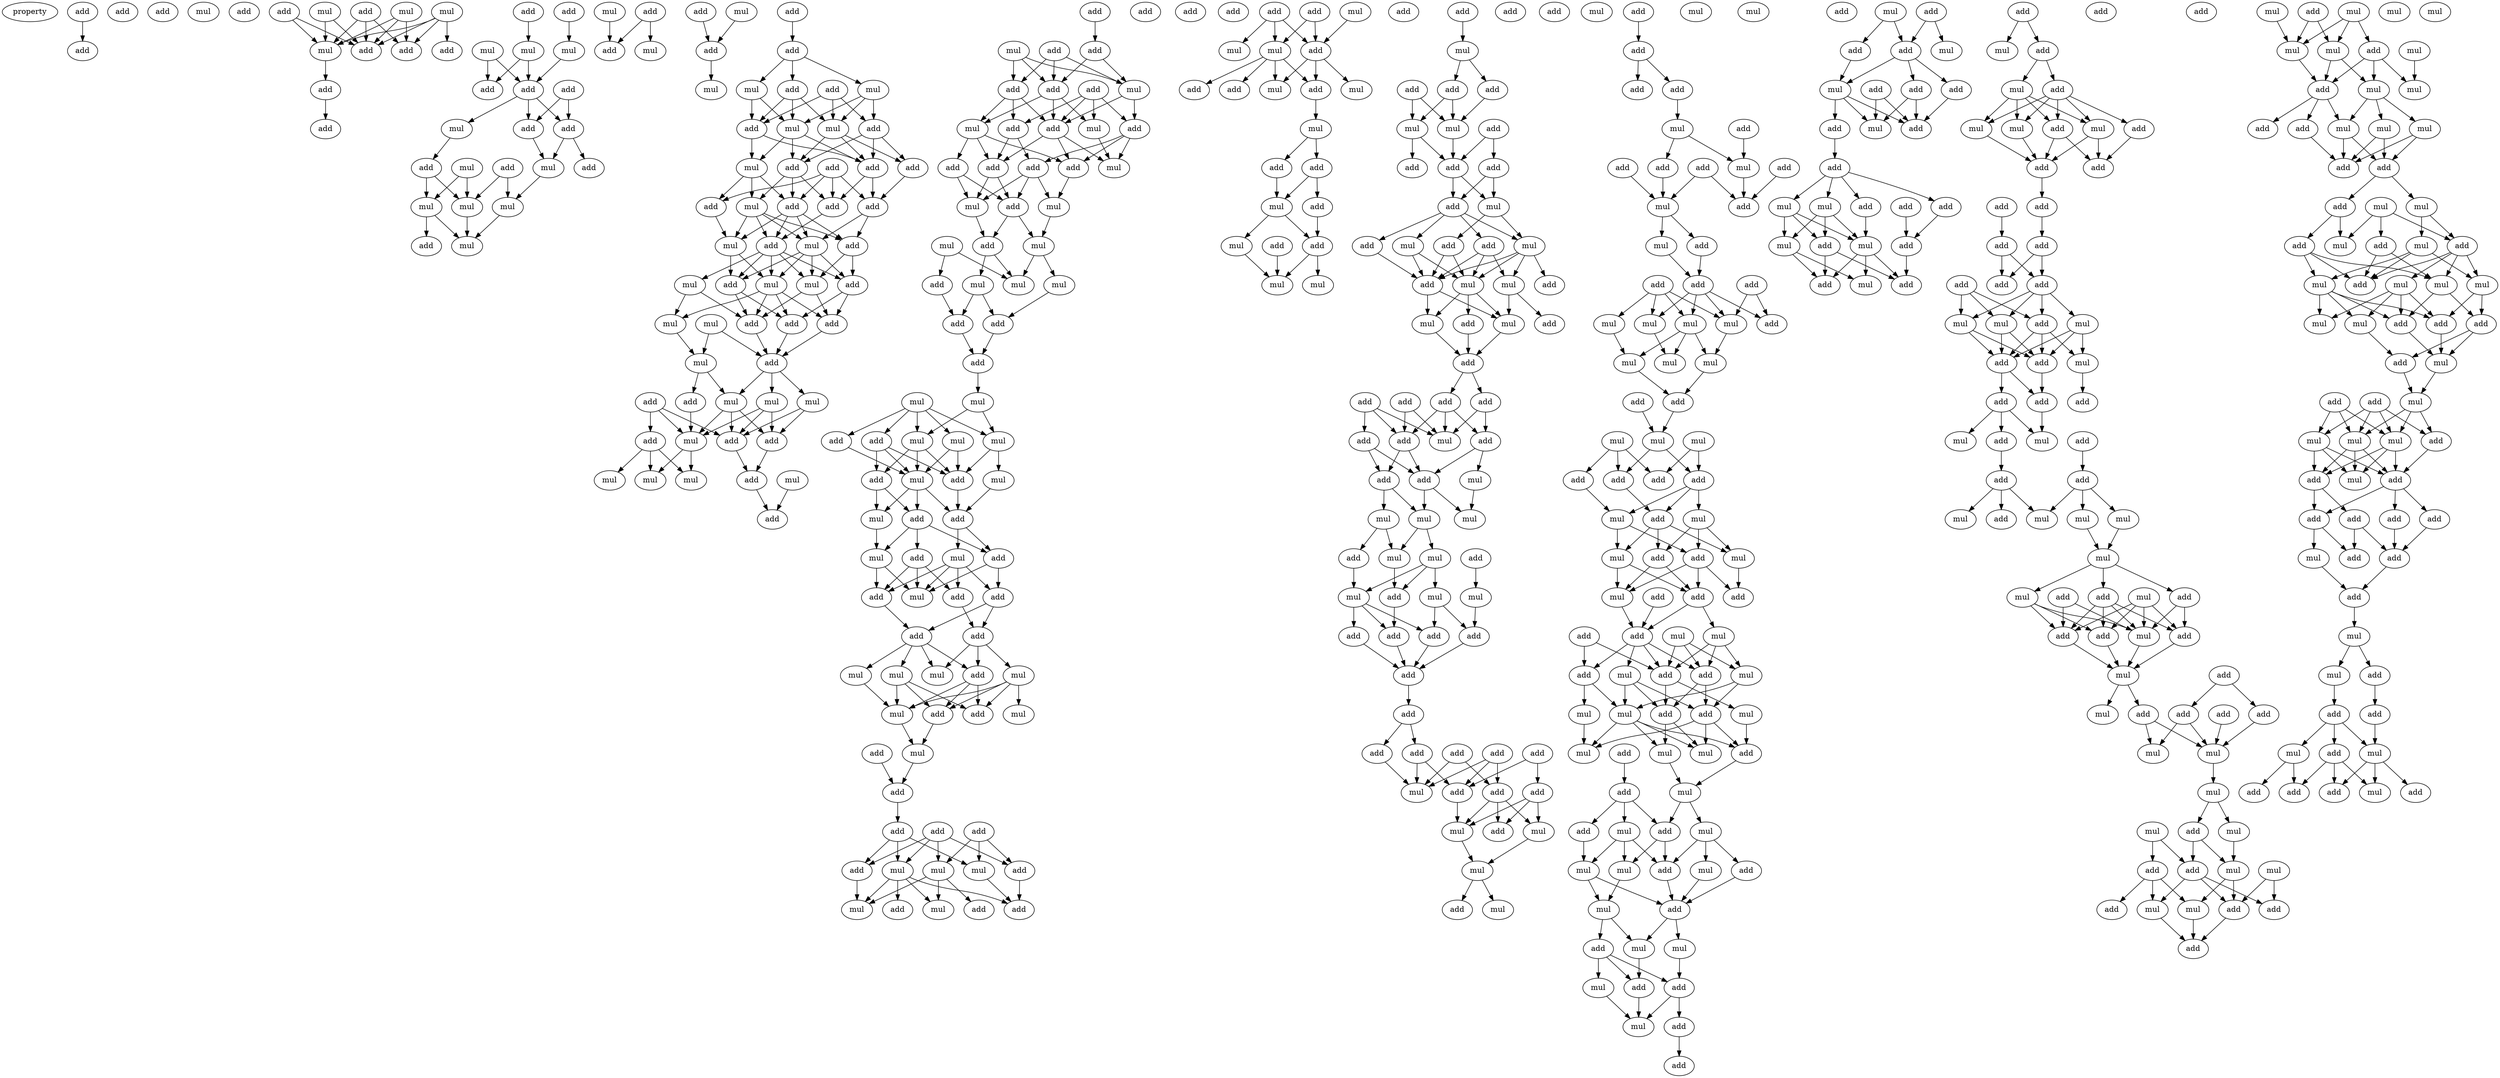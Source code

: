 digraph {
    node [fontcolor=black]
    property [mul=2,lf=1.5]
    0 [ label = add ];
    1 [ label = add ];
    2 [ label = add ];
    3 [ label = mul ];
    4 [ label = add ];
    5 [ label = add ];
    6 [ label = mul ];
    7 [ label = mul ];
    8 [ label = add ];
    9 [ label = add ];
    10 [ label = mul ];
    11 [ label = mul ];
    12 [ label = add ];
    13 [ label = add ];
    14 [ label = add ];
    15 [ label = add ];
    16 [ label = add ];
    17 [ label = add ];
    18 [ label = add ];
    19 [ label = mul ];
    20 [ label = mul ];
    21 [ label = mul ];
    22 [ label = add ];
    23 [ label = add ];
    24 [ label = add ];
    25 [ label = mul ];
    26 [ label = add ];
    27 [ label = add ];
    28 [ label = add ];
    29 [ label = mul ];
    30 [ label = add ];
    31 [ label = add ];
    32 [ label = mul ];
    33 [ label = mul ];
    34 [ label = mul ];
    35 [ label = mul ];
    36 [ label = mul ];
    37 [ label = add ];
    38 [ label = mul ];
    39 [ label = add ];
    40 [ label = mul ];
    41 [ label = add ];
    42 [ label = add ];
    43 [ label = mul ];
    44 [ label = add ];
    45 [ label = mul ];
    46 [ label = add ];
    47 [ label = add ];
    48 [ label = mul ];
    49 [ label = add ];
    50 [ label = mul ];
    51 [ label = add ];
    52 [ label = mul ];
    53 [ label = add ];
    54 [ label = mul ];
    55 [ label = add ];
    56 [ label = add ];
    57 [ label = add ];
    58 [ label = add ];
    59 [ label = add ];
    60 [ label = mul ];
    61 [ label = add ];
    62 [ label = add ];
    63 [ label = mul ];
    64 [ label = add ];
    65 [ label = add ];
    66 [ label = mul ];
    67 [ label = add ];
    68 [ label = mul ];
    69 [ label = add ];
    70 [ label = add ];
    71 [ label = mul ];
    72 [ label = mul ];
    73 [ label = mul ];
    74 [ label = add ];
    75 [ label = add ];
    76 [ label = mul ];
    77 [ label = add ];
    78 [ label = add ];
    79 [ label = mul ];
    80 [ label = add ];
    81 [ label = mul ];
    82 [ label = add ];
    83 [ label = mul ];
    84 [ label = add ];
    85 [ label = mul ];
    86 [ label = mul ];
    87 [ label = mul ];
    88 [ label = add ];
    89 [ label = add ];
    90 [ label = add ];
    91 [ label = mul ];
    92 [ label = mul ];
    93 [ label = mul ];
    94 [ label = mul ];
    95 [ label = add ];
    96 [ label = add ];
    97 [ label = add ];
    98 [ label = mul ];
    99 [ label = add ];
    100 [ label = add ];
    101 [ label = add ];
    102 [ label = add ];
    103 [ label = add ];
    104 [ label = mul ];
    105 [ label = add ];
    106 [ label = mul ];
    107 [ label = add ];
    108 [ label = add ];
    109 [ label = mul ];
    110 [ label = add ];
    111 [ label = add ];
    112 [ label = add ];
    113 [ label = mul ];
    114 [ label = add ];
    115 [ label = mul ];
    116 [ label = mul ];
    117 [ label = add ];
    118 [ label = mul ];
    119 [ label = mul ];
    120 [ label = add ];
    121 [ label = mul ];
    122 [ label = mul ];
    123 [ label = add ];
    124 [ label = mul ];
    125 [ label = add ];
    126 [ label = add ];
    127 [ label = add ];
    128 [ label = mul ];
    129 [ label = mul ];
    130 [ label = mul ];
    131 [ label = add ];
    132 [ label = mul ];
    133 [ label = mul ];
    134 [ label = add ];
    135 [ label = mul ];
    136 [ label = add ];
    137 [ label = add ];
    138 [ label = mul ];
    139 [ label = add ];
    140 [ label = add ];
    141 [ label = mul ];
    142 [ label = add ];
    143 [ label = mul ];
    144 [ label = mul ];
    145 [ label = add ];
    146 [ label = add ];
    147 [ label = mul ];
    148 [ label = add ];
    149 [ label = add ];
    150 [ label = add ];
    151 [ label = add ];
    152 [ label = add ];
    153 [ label = mul ];
    154 [ label = mul ];
    155 [ label = mul ];
    156 [ label = mul ];
    157 [ label = add ];
    158 [ label = mul ];
    159 [ label = add ];
    160 [ label = mul ];
    161 [ label = add ];
    162 [ label = mul ];
    163 [ label = add ];
    164 [ label = add ];
    165 [ label = add ];
    166 [ label = add ];
    167 [ label = add ];
    168 [ label = add ];
    169 [ label = mul ];
    170 [ label = add ];
    171 [ label = mul ];
    172 [ label = mul ];
    173 [ label = add ];
    174 [ label = add ];
    175 [ label = add ];
    176 [ label = add ];
    177 [ label = mul ];
    178 [ label = mul ];
    179 [ label = add ];
    180 [ label = add ];
    181 [ label = mul ];
    182 [ label = add ];
    183 [ label = add ];
    184 [ label = mul ];
    185 [ label = add ];
    186 [ label = mul ];
    187 [ label = mul ];
    188 [ label = add ];
    189 [ label = add ];
    190 [ label = mul ];
    191 [ label = add ];
    192 [ label = mul ];
    193 [ label = add ];
    194 [ label = add ];
    195 [ label = mul ];
    196 [ label = add ];
    197 [ label = add ];
    198 [ label = mul ];
    199 [ label = add ];
    200 [ label = mul ];
    201 [ label = add ];
    202 [ label = mul ];
    203 [ label = mul ];
    204 [ label = add ];
    205 [ label = add ];
    206 [ label = add ];
    207 [ label = add ];
    208 [ label = mul ];
    209 [ label = mul ];
    210 [ label = add ];
    211 [ label = add ];
    212 [ label = add ];
    213 [ label = add ];
    214 [ label = mul ];
    215 [ label = add ];
    216 [ label = add ];
    217 [ label = mul ];
    218 [ label = mul ];
    219 [ label = add ];
    220 [ label = add ];
    221 [ label = add ];
    222 [ label = mul ];
    223 [ label = add ];
    224 [ label = mul ];
    225 [ label = add ];
    226 [ label = add ];
    227 [ label = mul ];
    228 [ label = mul ];
    229 [ label = add ];
    230 [ label = add ];
    231 [ label = add ];
    232 [ label = add ];
    233 [ label = add ];
    234 [ label = add ];
    235 [ label = add ];
    236 [ label = mul ];
    237 [ label = add ];
    238 [ label = add ];
    239 [ label = add ];
    240 [ label = mul ];
    241 [ label = mul ];
    242 [ label = mul ];
    243 [ label = mul ];
    244 [ label = add ];
    245 [ label = mul ];
    246 [ label = add ];
    247 [ label = mul ];
    248 [ label = add ];
    249 [ label = mul ];
    250 [ label = add ];
    251 [ label = mul ];
    252 [ label = mul ];
    253 [ label = add ];
    254 [ label = add ];
    255 [ label = add ];
    256 [ label = add ];
    257 [ label = add ];
    258 [ label = add ];
    259 [ label = add ];
    260 [ label = add ];
    261 [ label = add ];
    262 [ label = add ];
    263 [ label = add ];
    264 [ label = mul ];
    265 [ label = add ];
    266 [ label = add ];
    267 [ label = add ];
    268 [ label = mul ];
    269 [ label = mul ];
    270 [ label = mul ];
    271 [ label = add ];
    272 [ label = mul ];
    273 [ label = add ];
    274 [ label = mul ];
    275 [ label = add ];
    276 [ label = add ];
    277 [ label = add ];
    278 [ label = add ];
    279 [ label = add ];
    280 [ label = mul ];
    281 [ label = add ];
    282 [ label = add ];
    283 [ label = add ];
    284 [ label = mul ];
    285 [ label = add ];
    286 [ label = mul ];
    287 [ label = add ];
    288 [ label = mul ];
    289 [ label = add ];
    290 [ label = add ];
    291 [ label = add ];
    292 [ label = add ];
    293 [ label = mul ];
    294 [ label = mul ];
    295 [ label = mul ];
    296 [ label = mul ];
    297 [ label = add ];
    298 [ label = mul ];
    299 [ label = mul ];
    300 [ label = mul ];
    301 [ label = mul ];
    302 [ label = add ];
    303 [ label = add ];
    304 [ label = mul ];
    305 [ label = mul ];
    306 [ label = mul ];
    307 [ label = add ];
    308 [ label = add ];
    309 [ label = add ];
    310 [ label = add ];
    311 [ label = mul ];
    312 [ label = mul ];
    313 [ label = add ];
    314 [ label = mul ];
    315 [ label = add ];
    316 [ label = mul ];
    317 [ label = add ];
    318 [ label = mul ];
    319 [ label = add ];
    320 [ label = add ];
    321 [ label = add ];
    322 [ label = add ];
    323 [ label = mul ];
    324 [ label = add ];
    325 [ label = mul ];
    326 [ label = add ];
    327 [ label = add ];
    328 [ label = mul ];
    329 [ label = add ];
    330 [ label = mul ];
    331 [ label = mul ];
    332 [ label = mul ];
    333 [ label = add ];
    334 [ label = add ];
    335 [ label = mul ];
    336 [ label = mul ];
    337 [ label = mul ];
    338 [ label = mul ];
    339 [ label = add ];
    340 [ label = add ];
    341 [ label = mul ];
    342 [ label = add ];
    343 [ label = mul ];
    344 [ label = add ];
    345 [ label = add ];
    346 [ label = mul ];
    347 [ label = add ];
    348 [ label = mul ];
    349 [ label = add ];
    350 [ label = mul ];
    351 [ label = mul ];
    352 [ label = mul ];
    353 [ label = add ];
    354 [ label = mul ];
    355 [ label = mul ];
    356 [ label = add ];
    357 [ label = add ];
    358 [ label = mul ];
    359 [ label = mul ];
    360 [ label = add ];
    361 [ label = add ];
    362 [ label = mul ];
    363 [ label = add ];
    364 [ label = add ];
    365 [ label = add ];
    366 [ label = mul ];
    367 [ label = add ];
    368 [ label = mul ];
    369 [ label = add ];
    370 [ label = add ];
    371 [ label = add ];
    372 [ label = add ];
    373 [ label = mul ];
    374 [ label = add ];
    375 [ label = add ];
    376 [ label = mul ];
    377 [ label = add ];
    378 [ label = mul ];
    379 [ label = add ];
    380 [ label = add ];
    381 [ label = mul ];
    382 [ label = add ];
    383 [ label = mul ];
    384 [ label = mul ];
    385 [ label = add ];
    386 [ label = add ];
    387 [ label = add ];
    388 [ label = add ];
    389 [ label = mul ];
    390 [ label = add ];
    391 [ label = mul ];
    392 [ label = add ];
    393 [ label = mul ];
    394 [ label = add ];
    395 [ label = mul ];
    396 [ label = mul ];
    397 [ label = add ];
    398 [ label = add ];
    399 [ label = mul ];
    400 [ label = add ];
    401 [ label = add ];
    402 [ label = add ];
    403 [ label = add ];
    404 [ label = add ];
    405 [ label = add ];
    406 [ label = add ];
    407 [ label = add ];
    408 [ label = add ];
    409 [ label = mul ];
    410 [ label = add ];
    411 [ label = mul ];
    412 [ label = mul ];
    413 [ label = add ];
    414 [ label = add ];
    415 [ label = mul ];
    416 [ label = add ];
    417 [ label = add ];
    418 [ label = add ];
    419 [ label = add ];
    420 [ label = mul ];
    421 [ label = mul ];
    422 [ label = add ];
    423 [ label = add ];
    424 [ label = add ];
    425 [ label = mul ];
    426 [ label = add ];
    427 [ label = mul ];
    428 [ label = mul ];
    429 [ label = mul ];
    430 [ label = mul ];
    431 [ label = add ];
    432 [ label = add ];
    433 [ label = add ];
    434 [ label = mul ];
    435 [ label = mul ];
    436 [ label = add ];
    437 [ label = add ];
    438 [ label = mul ];
    439 [ label = add ];
    440 [ label = add ];
    441 [ label = add ];
    442 [ label = mul ];
    443 [ label = mul ];
    444 [ label = add ];
    445 [ label = add ];
    446 [ label = add ];
    447 [ label = add ];
    448 [ label = mul ];
    449 [ label = mul ];
    450 [ label = add ];
    451 [ label = mul ];
    452 [ label = add ];
    453 [ label = mul ];
    454 [ label = mul ];
    455 [ label = add ];
    456 [ label = mul ];
    457 [ label = mul ];
    458 [ label = add ];
    459 [ label = add ];
    460 [ label = mul ];
    461 [ label = add ];
    462 [ label = mul ];
    463 [ label = add ];
    464 [ label = add ];
    465 [ label = mul ];
    466 [ label = mul ];
    467 [ label = add ];
    468 [ label = mul ];
    469 [ label = mul ];
    470 [ label = add ];
    471 [ label = mul ];
    472 [ label = mul ];
    473 [ label = mul ];
    474 [ label = add ];
    475 [ label = mul ];
    476 [ label = add ];
    477 [ label = add ];
    478 [ label = mul ];
    479 [ label = mul ];
    480 [ label = add ];
    481 [ label = add ];
    482 [ label = add ];
    483 [ label = mul ];
    484 [ label = mul ];
    485 [ label = add ];
    486 [ label = add ];
    487 [ label = mul ];
    488 [ label = mul ];
    489 [ label = add ];
    490 [ label = mul ];
    491 [ label = add ];
    492 [ label = mul ];
    493 [ label = mul ];
    494 [ label = mul ];
    495 [ label = mul ];
    496 [ label = add ];
    497 [ label = add ];
    498 [ label = mul ];
    499 [ label = add ];
    500 [ label = mul ];
    501 [ label = add ];
    502 [ label = mul ];
    503 [ label = add ];
    504 [ label = add ];
    505 [ label = mul ];
    506 [ label = mul ];
    507 [ label = add ];
    508 [ label = mul ];
    509 [ label = add ];
    510 [ label = add ];
    511 [ label = mul ];
    512 [ label = add ];
    513 [ label = add ];
    514 [ label = add ];
    515 [ label = add ];
    516 [ label = add ];
    517 [ label = mul ];
    518 [ label = add ];
    519 [ label = add ];
    520 [ label = mul ];
    521 [ label = mul ];
    522 [ label = mul ];
    523 [ label = add ];
    524 [ label = add ];
    525 [ label = add ];
    526 [ label = mul ];
    527 [ label = mul ];
    528 [ label = add ];
    529 [ label = mul ];
    530 [ label = mul ];
    531 [ label = add ];
    532 [ label = add ];
    533 [ label = add ];
    534 [ label = add ];
    0 -> 4 [ name = 0 ];
    6 -> 11 [ name = 1 ];
    6 -> 12 [ name = 2 ];
    6 -> 14 [ name = 3 ];
    7 -> 11 [ name = 4 ];
    7 -> 12 [ name = 5 ];
    8 -> 11 [ name = 6 ];
    8 -> 12 [ name = 7 ];
    8 -> 14 [ name = 8 ];
    9 -> 11 [ name = 9 ];
    9 -> 12 [ name = 10 ];
    10 -> 11 [ name = 11 ];
    10 -> 12 [ name = 12 ];
    10 -> 13 [ name = 13 ];
    10 -> 14 [ name = 14 ];
    11 -> 15 [ name = 15 ];
    15 -> 16 [ name = 16 ];
    17 -> 20 [ name = 17 ];
    18 -> 21 [ name = 18 ];
    19 -> 23 [ name = 19 ];
    19 -> 24 [ name = 20 ];
    20 -> 23 [ name = 21 ];
    20 -> 24 [ name = 22 ];
    21 -> 24 [ name = 23 ];
    22 -> 26 [ name = 24 ];
    22 -> 27 [ name = 25 ];
    24 -> 25 [ name = 26 ];
    24 -> 26 [ name = 27 ];
    24 -> 27 [ name = 28 ];
    25 -> 30 [ name = 29 ];
    26 -> 31 [ name = 30 ];
    26 -> 32 [ name = 31 ];
    27 -> 32 [ name = 32 ];
    28 -> 34 [ name = 33 ];
    28 -> 35 [ name = 34 ];
    29 -> 33 [ name = 35 ];
    29 -> 35 [ name = 36 ];
    30 -> 33 [ name = 37 ];
    30 -> 35 [ name = 38 ];
    32 -> 34 [ name = 39 ];
    33 -> 36 [ name = 40 ];
    33 -> 37 [ name = 41 ];
    34 -> 36 [ name = 42 ];
    35 -> 36 [ name = 43 ];
    38 -> 42 [ name = 44 ];
    39 -> 40 [ name = 45 ];
    39 -> 42 [ name = 46 ];
    41 -> 44 [ name = 47 ];
    43 -> 44 [ name = 48 ];
    44 -> 45 [ name = 49 ];
    46 -> 47 [ name = 50 ];
    47 -> 48 [ name = 51 ];
    47 -> 50 [ name = 52 ];
    47 -> 51 [ name = 53 ];
    48 -> 52 [ name = 54 ];
    48 -> 53 [ name = 55 ];
    48 -> 54 [ name = 56 ];
    49 -> 52 [ name = 57 ];
    49 -> 53 [ name = 58 ];
    49 -> 55 [ name = 59 ];
    50 -> 54 [ name = 60 ];
    50 -> 55 [ name = 61 ];
    51 -> 52 [ name = 62 ];
    51 -> 54 [ name = 63 ];
    51 -> 55 [ name = 64 ];
    52 -> 57 [ name = 65 ];
    52 -> 58 [ name = 66 ];
    52 -> 59 [ name = 67 ];
    53 -> 57 [ name = 68 ];
    53 -> 58 [ name = 69 ];
    53 -> 59 [ name = 70 ];
    54 -> 58 [ name = 71 ];
    54 -> 59 [ name = 72 ];
    54 -> 60 [ name = 73 ];
    55 -> 58 [ name = 74 ];
    55 -> 60 [ name = 75 ];
    56 -> 61 [ name = 76 ];
    56 -> 62 [ name = 77 ];
    56 -> 64 [ name = 78 ];
    56 -> 65 [ name = 79 ];
    57 -> 62 [ name = 80 ];
    58 -> 62 [ name = 81 ];
    58 -> 64 [ name = 82 ];
    59 -> 61 [ name = 83 ];
    59 -> 63 [ name = 84 ];
    59 -> 64 [ name = 85 ];
    60 -> 61 [ name = 86 ];
    60 -> 63 [ name = 87 ];
    60 -> 65 [ name = 88 ];
    61 -> 66 [ name = 89 ];
    61 -> 67 [ name = 90 ];
    61 -> 68 [ name = 91 ];
    61 -> 69 [ name = 92 ];
    62 -> 66 [ name = 93 ];
    62 -> 69 [ name = 94 ];
    63 -> 66 [ name = 95 ];
    63 -> 67 [ name = 96 ];
    63 -> 68 [ name = 97 ];
    63 -> 69 [ name = 98 ];
    64 -> 67 [ name = 99 ];
    65 -> 68 [ name = 100 ];
    66 -> 70 [ name = 101 ];
    66 -> 71 [ name = 102 ];
    66 -> 73 [ name = 103 ];
    66 -> 74 [ name = 104 ];
    67 -> 70 [ name = 105 ];
    67 -> 71 [ name = 106 ];
    67 -> 72 [ name = 107 ];
    67 -> 73 [ name = 108 ];
    67 -> 74 [ name = 109 ];
    68 -> 70 [ name = 110 ];
    68 -> 73 [ name = 111 ];
    69 -> 71 [ name = 112 ];
    69 -> 74 [ name = 113 ];
    70 -> 77 [ name = 114 ];
    70 -> 78 [ name = 115 ];
    71 -> 75 [ name = 116 ];
    71 -> 77 [ name = 117 ];
    72 -> 77 [ name = 118 ];
    72 -> 79 [ name = 119 ];
    73 -> 75 [ name = 120 ];
    73 -> 77 [ name = 121 ];
    73 -> 78 [ name = 122 ];
    73 -> 79 [ name = 123 ];
    74 -> 75 [ name = 124 ];
    74 -> 78 [ name = 125 ];
    75 -> 80 [ name = 126 ];
    76 -> 80 [ name = 127 ];
    76 -> 81 [ name = 128 ];
    77 -> 80 [ name = 129 ];
    78 -> 80 [ name = 130 ];
    79 -> 81 [ name = 131 ];
    80 -> 83 [ name = 132 ];
    80 -> 85 [ name = 133 ];
    80 -> 86 [ name = 134 ];
    81 -> 84 [ name = 135 ];
    81 -> 86 [ name = 136 ];
    82 -> 87 [ name = 137 ];
    82 -> 88 [ name = 138 ];
    82 -> 90 [ name = 139 ];
    83 -> 87 [ name = 140 ];
    83 -> 89 [ name = 141 ];
    83 -> 90 [ name = 142 ];
    84 -> 87 [ name = 143 ];
    85 -> 89 [ name = 144 ];
    85 -> 90 [ name = 145 ];
    86 -> 87 [ name = 146 ];
    86 -> 89 [ name = 147 ];
    86 -> 90 [ name = 148 ];
    87 -> 93 [ name = 149 ];
    87 -> 94 [ name = 150 ];
    88 -> 92 [ name = 151 ];
    88 -> 93 [ name = 152 ];
    88 -> 94 [ name = 153 ];
    89 -> 95 [ name = 154 ];
    90 -> 95 [ name = 155 ];
    91 -> 96 [ name = 156 ];
    95 -> 96 [ name = 157 ];
    97 -> 100 [ name = 158 ];
    98 -> 101 [ name = 159 ];
    98 -> 103 [ name = 160 ];
    98 -> 104 [ name = 161 ];
    99 -> 101 [ name = 162 ];
    99 -> 103 [ name = 163 ];
    99 -> 104 [ name = 164 ];
    100 -> 103 [ name = 165 ];
    100 -> 104 [ name = 166 ];
    101 -> 105 [ name = 167 ];
    101 -> 106 [ name = 168 ];
    101 -> 107 [ name = 169 ];
    102 -> 105 [ name = 170 ];
    102 -> 107 [ name = 171 ];
    102 -> 108 [ name = 172 ];
    102 -> 109 [ name = 173 ];
    103 -> 105 [ name = 174 ];
    103 -> 106 [ name = 175 ];
    103 -> 109 [ name = 176 ];
    104 -> 105 [ name = 177 ];
    104 -> 108 [ name = 178 ];
    105 -> 111 [ name = 179 ];
    105 -> 113 [ name = 180 ];
    105 -> 114 [ name = 181 ];
    106 -> 111 [ name = 182 ];
    106 -> 112 [ name = 183 ];
    106 -> 114 [ name = 184 ];
    107 -> 110 [ name = 185 ];
    107 -> 114 [ name = 186 ];
    108 -> 110 [ name = 187 ];
    108 -> 111 [ name = 188 ];
    108 -> 113 [ name = 189 ];
    109 -> 113 [ name = 190 ];
    110 -> 115 [ name = 191 ];
    110 -> 116 [ name = 192 ];
    110 -> 117 [ name = 193 ];
    111 -> 115 [ name = 194 ];
    112 -> 116 [ name = 195 ];
    112 -> 117 [ name = 196 ];
    114 -> 116 [ name = 197 ];
    114 -> 117 [ name = 198 ];
    115 -> 118 [ name = 199 ];
    116 -> 120 [ name = 200 ];
    117 -> 118 [ name = 201 ];
    117 -> 120 [ name = 202 ];
    118 -> 121 [ name = 203 ];
    118 -> 124 [ name = 204 ];
    119 -> 121 [ name = 205 ];
    119 -> 123 [ name = 206 ];
    120 -> 121 [ name = 207 ];
    120 -> 122 [ name = 208 ];
    122 -> 125 [ name = 209 ];
    122 -> 126 [ name = 210 ];
    123 -> 125 [ name = 211 ];
    124 -> 126 [ name = 212 ];
    125 -> 127 [ name = 213 ];
    126 -> 127 [ name = 214 ];
    127 -> 129 [ name = 215 ];
    128 -> 130 [ name = 216 ];
    128 -> 131 [ name = 217 ];
    128 -> 132 [ name = 218 ];
    128 -> 133 [ name = 219 ];
    128 -> 134 [ name = 220 ];
    129 -> 130 [ name = 221 ];
    129 -> 133 [ name = 222 ];
    130 -> 135 [ name = 223 ];
    130 -> 136 [ name = 224 ];
    130 -> 137 [ name = 225 ];
    131 -> 135 [ name = 226 ];
    131 -> 136 [ name = 227 ];
    131 -> 137 [ name = 228 ];
    132 -> 135 [ name = 229 ];
    132 -> 137 [ name = 230 ];
    133 -> 137 [ name = 231 ];
    133 -> 138 [ name = 232 ];
    134 -> 135 [ name = 233 ];
    135 -> 139 [ name = 234 ];
    135 -> 140 [ name = 235 ];
    135 -> 141 [ name = 236 ];
    136 -> 139 [ name = 237 ];
    136 -> 141 [ name = 238 ];
    137 -> 140 [ name = 239 ];
    138 -> 140 [ name = 240 ];
    139 -> 142 [ name = 241 ];
    139 -> 143 [ name = 242 ];
    139 -> 145 [ name = 243 ];
    140 -> 144 [ name = 244 ];
    140 -> 145 [ name = 245 ];
    141 -> 143 [ name = 246 ];
    142 -> 146 [ name = 247 ];
    142 -> 147 [ name = 248 ];
    142 -> 149 [ name = 249 ];
    143 -> 146 [ name = 250 ];
    143 -> 147 [ name = 251 ];
    144 -> 146 [ name = 252 ];
    144 -> 147 [ name = 253 ];
    144 -> 148 [ name = 254 ];
    144 -> 149 [ name = 255 ];
    145 -> 147 [ name = 256 ];
    145 -> 148 [ name = 257 ];
    146 -> 151 [ name = 258 ];
    148 -> 150 [ name = 259 ];
    148 -> 151 [ name = 260 ];
    149 -> 150 [ name = 261 ];
    150 -> 152 [ name = 262 ];
    150 -> 155 [ name = 263 ];
    150 -> 156 [ name = 264 ];
    151 -> 152 [ name = 265 ];
    151 -> 153 [ name = 266 ];
    151 -> 154 [ name = 267 ];
    151 -> 156 [ name = 268 ];
    152 -> 157 [ name = 269 ];
    152 -> 159 [ name = 270 ];
    152 -> 160 [ name = 271 ];
    153 -> 157 [ name = 272 ];
    153 -> 159 [ name = 273 ];
    153 -> 160 [ name = 274 ];
    154 -> 160 [ name = 275 ];
    155 -> 157 [ name = 276 ];
    155 -> 158 [ name = 277 ];
    155 -> 159 [ name = 278 ];
    155 -> 160 [ name = 279 ];
    159 -> 162 [ name = 280 ];
    160 -> 162 [ name = 281 ];
    161 -> 163 [ name = 282 ];
    162 -> 163 [ name = 283 ];
    163 -> 168 [ name = 284 ];
    166 -> 169 [ name = 285 ];
    166 -> 172 [ name = 286 ];
    166 -> 173 [ name = 287 ];
    167 -> 169 [ name = 288 ];
    167 -> 170 [ name = 289 ];
    167 -> 171 [ name = 290 ];
    167 -> 173 [ name = 291 ];
    168 -> 170 [ name = 292 ];
    168 -> 171 [ name = 293 ];
    168 -> 172 [ name = 294 ];
    169 -> 175 [ name = 295 ];
    169 -> 177 [ name = 296 ];
    169 -> 178 [ name = 297 ];
    170 -> 178 [ name = 298 ];
    171 -> 174 [ name = 299 ];
    171 -> 176 [ name = 300 ];
    171 -> 177 [ name = 301 ];
    171 -> 178 [ name = 302 ];
    172 -> 176 [ name = 303 ];
    173 -> 176 [ name = 304 ];
    180 -> 184 [ name = 305 ];
    180 -> 185 [ name = 306 ];
    181 -> 185 [ name = 307 ];
    183 -> 184 [ name = 308 ];
    183 -> 185 [ name = 309 ];
    183 -> 186 [ name = 310 ];
    184 -> 188 [ name = 311 ];
    184 -> 189 [ name = 312 ];
    184 -> 190 [ name = 313 ];
    184 -> 191 [ name = 314 ];
    185 -> 187 [ name = 315 ];
    185 -> 189 [ name = 316 ];
    185 -> 190 [ name = 317 ];
    189 -> 192 [ name = 318 ];
    192 -> 193 [ name = 319 ];
    192 -> 194 [ name = 320 ];
    193 -> 195 [ name = 321 ];
    193 -> 196 [ name = 322 ];
    194 -> 195 [ name = 323 ];
    195 -> 198 [ name = 324 ];
    195 -> 199 [ name = 325 ];
    196 -> 199 [ name = 326 ];
    197 -> 202 [ name = 327 ];
    198 -> 202 [ name = 328 ];
    199 -> 200 [ name = 329 ];
    199 -> 202 [ name = 330 ];
    201 -> 203 [ name = 331 ];
    203 -> 204 [ name = 332 ];
    203 -> 205 [ name = 333 ];
    204 -> 208 [ name = 334 ];
    204 -> 209 [ name = 335 ];
    205 -> 208 [ name = 336 ];
    206 -> 208 [ name = 337 ];
    206 -> 209 [ name = 338 ];
    207 -> 210 [ name = 339 ];
    207 -> 212 [ name = 340 ];
    208 -> 212 [ name = 341 ];
    209 -> 211 [ name = 342 ];
    209 -> 212 [ name = 343 ];
    210 -> 213 [ name = 344 ];
    210 -> 214 [ name = 345 ];
    212 -> 213 [ name = 346 ];
    212 -> 214 [ name = 347 ];
    213 -> 216 [ name = 348 ];
    213 -> 217 [ name = 349 ];
    213 -> 218 [ name = 350 ];
    213 -> 219 [ name = 351 ];
    214 -> 215 [ name = 352 ];
    214 -> 218 [ name = 353 ];
    215 -> 221 [ name = 354 ];
    215 -> 224 [ name = 355 ];
    216 -> 221 [ name = 356 ];
    216 -> 222 [ name = 357 ];
    216 -> 224 [ name = 358 ];
    217 -> 221 [ name = 359 ];
    217 -> 224 [ name = 360 ];
    218 -> 221 [ name = 361 ];
    218 -> 222 [ name = 362 ];
    218 -> 223 [ name = 363 ];
    218 -> 224 [ name = 364 ];
    219 -> 221 [ name = 365 ];
    221 -> 227 [ name = 366 ];
    221 -> 228 [ name = 367 ];
    222 -> 226 [ name = 368 ];
    222 -> 228 [ name = 369 ];
    224 -> 225 [ name = 370 ];
    224 -> 227 [ name = 371 ];
    224 -> 228 [ name = 372 ];
    225 -> 229 [ name = 373 ];
    227 -> 229 [ name = 374 ];
    228 -> 229 [ name = 375 ];
    229 -> 232 [ name = 376 ];
    229 -> 233 [ name = 377 ];
    230 -> 235 [ name = 378 ];
    230 -> 236 [ name = 379 ];
    230 -> 237 [ name = 380 ];
    231 -> 235 [ name = 381 ];
    231 -> 236 [ name = 382 ];
    232 -> 234 [ name = 383 ];
    232 -> 236 [ name = 384 ];
    233 -> 234 [ name = 385 ];
    233 -> 235 [ name = 386 ];
    233 -> 236 [ name = 387 ];
    234 -> 239 [ name = 388 ];
    234 -> 240 [ name = 389 ];
    235 -> 238 [ name = 390 ];
    235 -> 239 [ name = 391 ];
    237 -> 238 [ name = 392 ];
    237 -> 239 [ name = 393 ];
    238 -> 241 [ name = 394 ];
    238 -> 242 [ name = 395 ];
    239 -> 242 [ name = 396 ];
    239 -> 243 [ name = 397 ];
    240 -> 243 [ name = 398 ];
    241 -> 246 [ name = 399 ];
    241 -> 247 [ name = 400 ];
    242 -> 245 [ name = 401 ];
    242 -> 247 [ name = 402 ];
    244 -> 251 [ name = 403 ];
    245 -> 249 [ name = 404 ];
    245 -> 250 [ name = 405 ];
    245 -> 252 [ name = 406 ];
    246 -> 249 [ name = 407 ];
    247 -> 250 [ name = 408 ];
    249 -> 254 [ name = 409 ];
    249 -> 255 [ name = 410 ];
    249 -> 256 [ name = 411 ];
    250 -> 256 [ name = 412 ];
    251 -> 253 [ name = 413 ];
    252 -> 253 [ name = 414 ];
    252 -> 254 [ name = 415 ];
    253 -> 257 [ name = 416 ];
    254 -> 257 [ name = 417 ];
    255 -> 257 [ name = 418 ];
    256 -> 257 [ name = 419 ];
    257 -> 258 [ name = 420 ];
    258 -> 261 [ name = 421 ];
    258 -> 262 [ name = 422 ];
    259 -> 264 [ name = 423 ];
    259 -> 265 [ name = 424 ];
    259 -> 267 [ name = 425 ];
    260 -> 266 [ name = 426 ];
    260 -> 267 [ name = 427 ];
    261 -> 264 [ name = 428 ];
    261 -> 267 [ name = 429 ];
    262 -> 264 [ name = 430 ];
    263 -> 264 [ name = 431 ];
    263 -> 265 [ name = 432 ];
    265 -> 269 [ name = 433 ];
    265 -> 270 [ name = 434 ];
    265 -> 271 [ name = 435 ];
    266 -> 269 [ name = 436 ];
    266 -> 270 [ name = 437 ];
    266 -> 271 [ name = 438 ];
    267 -> 270 [ name = 439 ];
    269 -> 272 [ name = 440 ];
    270 -> 272 [ name = 441 ];
    272 -> 273 [ name = 442 ];
    272 -> 274 [ name = 443 ];
    275 -> 276 [ name = 444 ];
    276 -> 277 [ name = 445 ];
    276 -> 278 [ name = 446 ];
    278 -> 280 [ name = 447 ];
    279 -> 284 [ name = 448 ];
    280 -> 283 [ name = 449 ];
    280 -> 284 [ name = 450 ];
    281 -> 286 [ name = 451 ];
    281 -> 287 [ name = 452 ];
    282 -> 287 [ name = 453 ];
    283 -> 286 [ name = 454 ];
    284 -> 287 [ name = 455 ];
    285 -> 286 [ name = 456 ];
    286 -> 288 [ name = 457 ];
    286 -> 289 [ name = 458 ];
    288 -> 292 [ name = 459 ];
    289 -> 292 [ name = 460 ];
    290 -> 293 [ name = 461 ];
    290 -> 294 [ name = 462 ];
    290 -> 295 [ name = 463 ];
    290 -> 296 [ name = 464 ];
    291 -> 295 [ name = 465 ];
    291 -> 297 [ name = 466 ];
    292 -> 294 [ name = 467 ];
    292 -> 295 [ name = 468 ];
    292 -> 296 [ name = 469 ];
    292 -> 297 [ name = 470 ];
    293 -> 298 [ name = 471 ];
    294 -> 298 [ name = 472 ];
    294 -> 299 [ name = 473 ];
    294 -> 300 [ name = 474 ];
    295 -> 300 [ name = 475 ];
    296 -> 299 [ name = 476 ];
    298 -> 303 [ name = 477 ];
    300 -> 303 [ name = 478 ];
    302 -> 305 [ name = 479 ];
    303 -> 305 [ name = 480 ];
    304 -> 307 [ name = 481 ];
    304 -> 308 [ name = 482 ];
    304 -> 309 [ name = 483 ];
    305 -> 308 [ name = 484 ];
    305 -> 310 [ name = 485 ];
    306 -> 307 [ name = 486 ];
    306 -> 310 [ name = 487 ];
    308 -> 313 [ name = 488 ];
    309 -> 312 [ name = 489 ];
    310 -> 311 [ name = 490 ];
    310 -> 312 [ name = 491 ];
    310 -> 313 [ name = 492 ];
    311 -> 314 [ name = 493 ];
    311 -> 315 [ name = 494 ];
    311 -> 317 [ name = 495 ];
    312 -> 315 [ name = 496 ];
    312 -> 316 [ name = 497 ];
    313 -> 314 [ name = 498 ];
    313 -> 316 [ name = 499 ];
    313 -> 317 [ name = 500 ];
    314 -> 319 [ name = 501 ];
    315 -> 318 [ name = 502 ];
    315 -> 319 [ name = 503 ];
    315 -> 321 [ name = 504 ];
    316 -> 318 [ name = 505 ];
    316 -> 321 [ name = 506 ];
    317 -> 318 [ name = 507 ];
    317 -> 321 [ name = 508 ];
    318 -> 324 [ name = 509 ];
    320 -> 324 [ name = 510 ];
    321 -> 324 [ name = 511 ];
    321 -> 325 [ name = 512 ];
    322 -> 326 [ name = 513 ];
    322 -> 327 [ name = 514 ];
    323 -> 327 [ name = 515 ];
    323 -> 328 [ name = 516 ];
    323 -> 329 [ name = 517 ];
    324 -> 326 [ name = 518 ];
    324 -> 327 [ name = 519 ];
    324 -> 329 [ name = 520 ];
    324 -> 330 [ name = 521 ];
    325 -> 327 [ name = 522 ];
    325 -> 328 [ name = 523 ];
    325 -> 329 [ name = 524 ];
    326 -> 331 [ name = 525 ];
    326 -> 335 [ name = 526 ];
    327 -> 332 [ name = 527 ];
    327 -> 333 [ name = 528 ];
    328 -> 331 [ name = 529 ];
    328 -> 334 [ name = 530 ];
    329 -> 333 [ name = 531 ];
    329 -> 334 [ name = 532 ];
    330 -> 331 [ name = 533 ];
    330 -> 333 [ name = 534 ];
    330 -> 334 [ name = 535 ];
    331 -> 336 [ name = 536 ];
    331 -> 337 [ name = 537 ];
    331 -> 338 [ name = 538 ];
    331 -> 340 [ name = 539 ];
    332 -> 340 [ name = 540 ];
    333 -> 336 [ name = 541 ];
    333 -> 338 [ name = 542 ];
    334 -> 336 [ name = 543 ];
    334 -> 337 [ name = 544 ];
    334 -> 340 [ name = 545 ];
    335 -> 337 [ name = 546 ];
    338 -> 341 [ name = 547 ];
    339 -> 342 [ name = 548 ];
    340 -> 341 [ name = 549 ];
    341 -> 345 [ name = 550 ];
    341 -> 346 [ name = 551 ];
    342 -> 343 [ name = 552 ];
    342 -> 344 [ name = 553 ];
    342 -> 345 [ name = 554 ];
    343 -> 347 [ name = 555 ];
    343 -> 348 [ name = 556 ];
    343 -> 351 [ name = 557 ];
    344 -> 348 [ name = 558 ];
    345 -> 347 [ name = 559 ];
    345 -> 351 [ name = 560 ];
    346 -> 347 [ name = 561 ];
    346 -> 349 [ name = 562 ];
    346 -> 350 [ name = 563 ];
    347 -> 353 [ name = 564 ];
    348 -> 352 [ name = 565 ];
    348 -> 353 [ name = 566 ];
    349 -> 353 [ name = 567 ];
    350 -> 353 [ name = 568 ];
    351 -> 352 [ name = 569 ];
    352 -> 354 [ name = 570 ];
    352 -> 357 [ name = 571 ];
    353 -> 354 [ name = 572 ];
    353 -> 358 [ name = 573 ];
    354 -> 360 [ name = 574 ];
    357 -> 359 [ name = 575 ];
    357 -> 360 [ name = 576 ];
    357 -> 361 [ name = 577 ];
    358 -> 361 [ name = 578 ];
    359 -> 362 [ name = 579 ];
    360 -> 362 [ name = 580 ];
    361 -> 362 [ name = 581 ];
    361 -> 363 [ name = 582 ];
    363 -> 364 [ name = 583 ];
    365 -> 367 [ name = 584 ];
    365 -> 368 [ name = 585 ];
    366 -> 367 [ name = 586 ];
    366 -> 369 [ name = 587 ];
    367 -> 371 [ name = 588 ];
    367 -> 372 [ name = 589 ];
    367 -> 373 [ name = 590 ];
    369 -> 373 [ name = 591 ];
    370 -> 375 [ name = 592 ];
    370 -> 376 [ name = 593 ];
    371 -> 375 [ name = 594 ];
    371 -> 376 [ name = 595 ];
    372 -> 375 [ name = 596 ];
    373 -> 374 [ name = 597 ];
    373 -> 375 [ name = 598 ];
    373 -> 376 [ name = 599 ];
    374 -> 377 [ name = 600 ];
    377 -> 378 [ name = 601 ];
    377 -> 379 [ name = 602 ];
    377 -> 380 [ name = 603 ];
    377 -> 381 [ name = 604 ];
    378 -> 383 [ name = 605 ];
    378 -> 384 [ name = 606 ];
    378 -> 386 [ name = 607 ];
    379 -> 384 [ name = 608 ];
    380 -> 385 [ name = 609 ];
    381 -> 383 [ name = 610 ];
    381 -> 384 [ name = 611 ];
    381 -> 386 [ name = 612 ];
    382 -> 385 [ name = 613 ];
    383 -> 387 [ name = 614 ];
    383 -> 389 [ name = 615 ];
    384 -> 387 [ name = 616 ];
    384 -> 388 [ name = 617 ];
    384 -> 389 [ name = 618 ];
    385 -> 388 [ name = 619 ];
    386 -> 387 [ name = 620 ];
    386 -> 388 [ name = 621 ];
    390 -> 391 [ name = 622 ];
    390 -> 392 [ name = 623 ];
    392 -> 393 [ name = 624 ];
    392 -> 394 [ name = 625 ];
    393 -> 395 [ name = 626 ];
    393 -> 396 [ name = 627 ];
    393 -> 397 [ name = 628 ];
    393 -> 399 [ name = 629 ];
    394 -> 395 [ name = 630 ];
    394 -> 396 [ name = 631 ];
    394 -> 397 [ name = 632 ];
    394 -> 398 [ name = 633 ];
    394 -> 399 [ name = 634 ];
    395 -> 400 [ name = 635 ];
    395 -> 401 [ name = 636 ];
    396 -> 400 [ name = 637 ];
    397 -> 400 [ name = 638 ];
    397 -> 401 [ name = 639 ];
    398 -> 401 [ name = 640 ];
    399 -> 400 [ name = 641 ];
    400 -> 403 [ name = 642 ];
    402 -> 404 [ name = 643 ];
    403 -> 405 [ name = 644 ];
    404 -> 406 [ name = 645 ];
    404 -> 407 [ name = 646 ];
    405 -> 406 [ name = 647 ];
    405 -> 407 [ name = 648 ];
    406 -> 409 [ name = 649 ];
    406 -> 410 [ name = 650 ];
    406 -> 411 [ name = 651 ];
    406 -> 412 [ name = 652 ];
    408 -> 409 [ name = 653 ];
    408 -> 410 [ name = 654 ];
    408 -> 412 [ name = 655 ];
    409 -> 413 [ name = 656 ];
    409 -> 414 [ name = 657 ];
    410 -> 413 [ name = 658 ];
    410 -> 414 [ name = 659 ];
    410 -> 415 [ name = 660 ];
    411 -> 413 [ name = 661 ];
    411 -> 414 [ name = 662 ];
    411 -> 415 [ name = 663 ];
    412 -> 413 [ name = 664 ];
    412 -> 414 [ name = 665 ];
    413 -> 418 [ name = 666 ];
    414 -> 417 [ name = 667 ];
    414 -> 418 [ name = 668 ];
    415 -> 416 [ name = 669 ];
    417 -> 420 [ name = 670 ];
    417 -> 421 [ name = 671 ];
    417 -> 422 [ name = 672 ];
    418 -> 421 [ name = 673 ];
    419 -> 423 [ name = 674 ];
    422 -> 424 [ name = 675 ];
    423 -> 425 [ name = 676 ];
    423 -> 427 [ name = 677 ];
    423 -> 429 [ name = 678 ];
    424 -> 426 [ name = 679 ];
    424 -> 428 [ name = 680 ];
    424 -> 429 [ name = 681 ];
    425 -> 430 [ name = 682 ];
    427 -> 430 [ name = 683 ];
    430 -> 432 [ name = 684 ];
    430 -> 433 [ name = 685 ];
    430 -> 435 [ name = 686 ];
    431 -> 437 [ name = 687 ];
    431 -> 438 [ name = 688 ];
    432 -> 438 [ name = 689 ];
    432 -> 440 [ name = 690 ];
    433 -> 437 [ name = 691 ];
    433 -> 438 [ name = 692 ];
    433 -> 439 [ name = 693 ];
    433 -> 440 [ name = 694 ];
    434 -> 437 [ name = 695 ];
    434 -> 438 [ name = 696 ];
    434 -> 439 [ name = 697 ];
    434 -> 440 [ name = 698 ];
    435 -> 437 [ name = 699 ];
    435 -> 438 [ name = 700 ];
    435 -> 439 [ name = 701 ];
    437 -> 442 [ name = 702 ];
    438 -> 442 [ name = 703 ];
    439 -> 442 [ name = 704 ];
    440 -> 442 [ name = 705 ];
    441 -> 445 [ name = 706 ];
    441 -> 446 [ name = 707 ];
    442 -> 443 [ name = 708 ];
    442 -> 444 [ name = 709 ];
    444 -> 448 [ name = 710 ];
    444 -> 449 [ name = 711 ];
    445 -> 448 [ name = 712 ];
    445 -> 449 [ name = 713 ];
    446 -> 448 [ name = 714 ];
    447 -> 448 [ name = 715 ];
    448 -> 451 [ name = 716 ];
    451 -> 452 [ name = 717 ];
    451 -> 453 [ name = 718 ];
    452 -> 456 [ name = 719 ];
    452 -> 458 [ name = 720 ];
    453 -> 456 [ name = 721 ];
    454 -> 455 [ name = 722 ];
    454 -> 458 [ name = 723 ];
    455 -> 459 [ name = 724 ];
    455 -> 460 [ name = 725 ];
    455 -> 462 [ name = 726 ];
    456 -> 460 [ name = 727 ];
    456 -> 463 [ name = 728 ];
    457 -> 461 [ name = 729 ];
    457 -> 463 [ name = 730 ];
    458 -> 461 [ name = 731 ];
    458 -> 462 [ name = 732 ];
    458 -> 463 [ name = 733 ];
    460 -> 464 [ name = 734 ];
    462 -> 464 [ name = 735 ];
    463 -> 464 [ name = 736 ];
    465 -> 468 [ name = 737 ];
    465 -> 469 [ name = 738 ];
    465 -> 470 [ name = 739 ];
    466 -> 469 [ name = 740 ];
    467 -> 468 [ name = 741 ];
    467 -> 469 [ name = 742 ];
    468 -> 472 [ name = 743 ];
    468 -> 474 [ name = 744 ];
    469 -> 474 [ name = 745 ];
    470 -> 472 [ name = 746 ];
    470 -> 473 [ name = 747 ];
    470 -> 474 [ name = 748 ];
    471 -> 473 [ name = 749 ];
    472 -> 475 [ name = 750 ];
    472 -> 478 [ name = 751 ];
    472 -> 479 [ name = 752 ];
    474 -> 475 [ name = 753 ];
    474 -> 476 [ name = 754 ];
    474 -> 477 [ name = 755 ];
    475 -> 480 [ name = 756 ];
    475 -> 481 [ name = 757 ];
    476 -> 481 [ name = 758 ];
    478 -> 480 [ name = 759 ];
    478 -> 481 [ name = 760 ];
    479 -> 480 [ name = 761 ];
    479 -> 481 [ name = 762 ];
    480 -> 482 [ name = 763 ];
    480 -> 483 [ name = 764 ];
    482 -> 486 [ name = 765 ];
    482 -> 487 [ name = 766 ];
    483 -> 488 [ name = 767 ];
    483 -> 489 [ name = 768 ];
    484 -> 485 [ name = 769 ];
    484 -> 487 [ name = 770 ];
    484 -> 489 [ name = 771 ];
    485 -> 490 [ name = 772 ];
    485 -> 491 [ name = 773 ];
    486 -> 490 [ name = 774 ];
    486 -> 491 [ name = 775 ];
    486 -> 493 [ name = 776 ];
    488 -> 491 [ name = 777 ];
    488 -> 492 [ name = 778 ];
    488 -> 493 [ name = 779 ];
    489 -> 490 [ name = 780 ];
    489 -> 491 [ name = 781 ];
    489 -> 492 [ name = 782 ];
    489 -> 494 [ name = 783 ];
    490 -> 496 [ name = 784 ];
    490 -> 499 [ name = 785 ];
    492 -> 496 [ name = 786 ];
    492 -> 497 [ name = 787 ];
    493 -> 495 [ name = 788 ];
    493 -> 497 [ name = 789 ];
    493 -> 498 [ name = 790 ];
    493 -> 499 [ name = 791 ];
    494 -> 495 [ name = 792 ];
    494 -> 497 [ name = 793 ];
    494 -> 498 [ name = 794 ];
    494 -> 499 [ name = 795 ];
    496 -> 500 [ name = 796 ];
    496 -> 501 [ name = 797 ];
    497 -> 500 [ name = 798 ];
    498 -> 501 [ name = 799 ];
    499 -> 500 [ name = 800 ];
    500 -> 502 [ name = 801 ];
    501 -> 502 [ name = 802 ];
    502 -> 505 [ name = 803 ];
    502 -> 507 [ name = 804 ];
    502 -> 508 [ name = 805 ];
    503 -> 505 [ name = 806 ];
    503 -> 506 [ name = 807 ];
    503 -> 508 [ name = 808 ];
    504 -> 505 [ name = 809 ];
    504 -> 506 [ name = 810 ];
    504 -> 507 [ name = 811 ];
    504 -> 508 [ name = 812 ];
    505 -> 509 [ name = 813 ];
    505 -> 510 [ name = 814 ];
    505 -> 511 [ name = 815 ];
    506 -> 509 [ name = 816 ];
    506 -> 510 [ name = 817 ];
    506 -> 511 [ name = 818 ];
    507 -> 510 [ name = 819 ];
    508 -> 509 [ name = 820 ];
    508 -> 510 [ name = 821 ];
    508 -> 511 [ name = 822 ];
    509 -> 513 [ name = 823 ];
    509 -> 515 [ name = 824 ];
    510 -> 512 [ name = 825 ];
    510 -> 514 [ name = 826 ];
    510 -> 515 [ name = 827 ];
    512 -> 516 [ name = 828 ];
    513 -> 516 [ name = 829 ];
    513 -> 518 [ name = 830 ];
    514 -> 516 [ name = 831 ];
    515 -> 517 [ name = 832 ];
    515 -> 518 [ name = 833 ];
    516 -> 519 [ name = 834 ];
    517 -> 519 [ name = 835 ];
    519 -> 520 [ name = 836 ];
    520 -> 522 [ name = 837 ];
    520 -> 523 [ name = 838 ];
    522 -> 524 [ name = 839 ];
    523 -> 525 [ name = 840 ];
    524 -> 527 [ name = 841 ];
    524 -> 528 [ name = 842 ];
    524 -> 529 [ name = 843 ];
    525 -> 529 [ name = 844 ];
    527 -> 531 [ name = 845 ];
    527 -> 534 [ name = 846 ];
    528 -> 530 [ name = 847 ];
    528 -> 531 [ name = 848 ];
    528 -> 532 [ name = 849 ];
    529 -> 530 [ name = 850 ];
    529 -> 532 [ name = 851 ];
    529 -> 533 [ name = 852 ];
}
